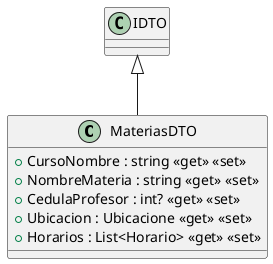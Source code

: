 @startuml
class MateriasDTO {
    + CursoNombre : string <<get>> <<set>>
    + NombreMateria : string <<get>> <<set>>
    + CedulaProfesor : int? <<get>> <<set>>
    + Ubicacion : Ubicacione <<get>> <<set>>
    + Horarios : List<Horario> <<get>> <<set>>
}
IDTO <|-- MateriasDTO
@enduml
